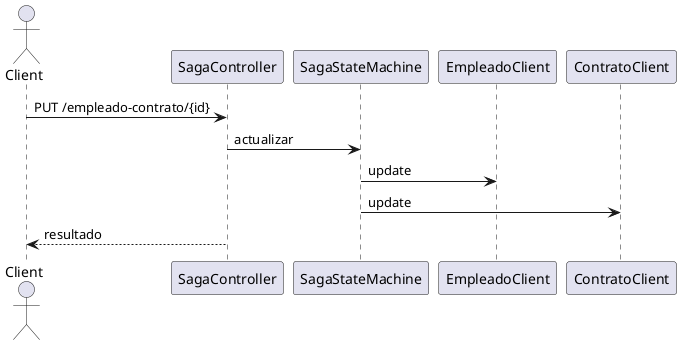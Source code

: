 @startuml
actor Client
Client -> SagaController : PUT /empleado-contrato/{id}
SagaController -> SagaStateMachine : actualizar
SagaStateMachine -> EmpleadoClient : update
SagaStateMachine -> ContratoClient : update
SagaController --> Client : resultado
@enduml
